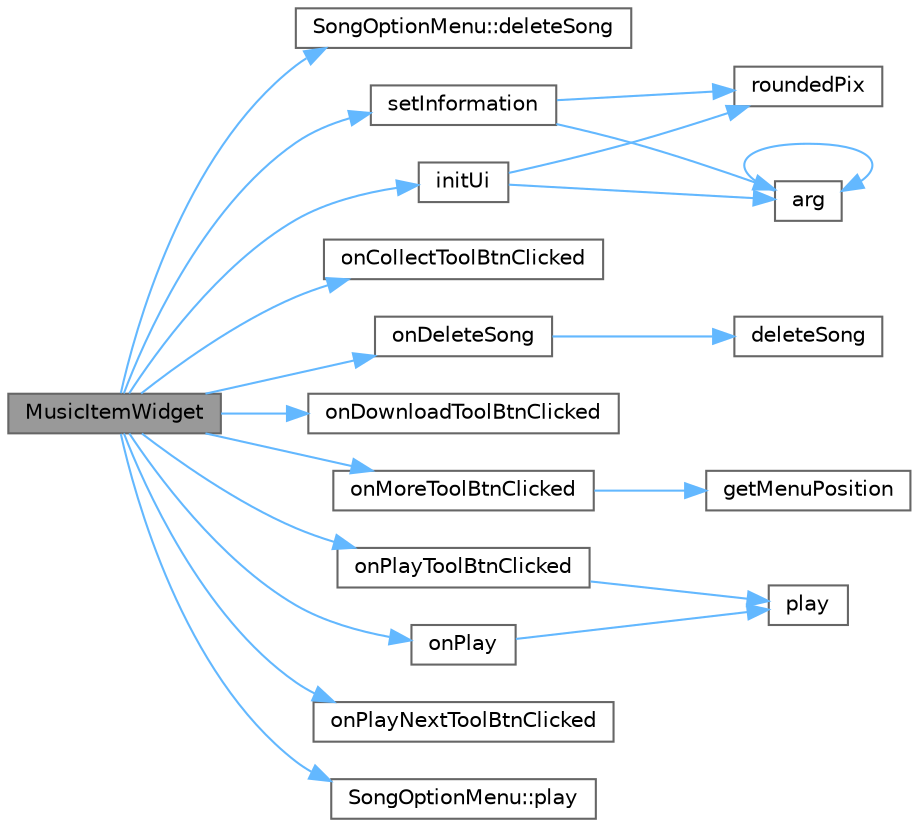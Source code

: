 digraph "MusicItemWidget"
{
 // LATEX_PDF_SIZE
  bgcolor="transparent";
  edge [fontname=Helvetica,fontsize=10,labelfontname=Helvetica,labelfontsize=10];
  node [fontname=Helvetica,fontsize=10,shape=box,height=0.2,width=0.4];
  rankdir="LR";
  Node1 [id="Node000001",label="MusicItemWidget",height=0.2,width=0.4,color="gray40", fillcolor="grey60", style="filled", fontcolor="black",tooltip="构造函数，初始化音乐条目控件"];
  Node1 -> Node2 [id="edge1_Node000001_Node000002",color="steelblue1",style="solid",tooltip=" "];
  Node2 [id="Node000002",label="SongOptionMenu::deleteSong",height=0.2,width=0.4,color="grey40", fillcolor="white", style="filled",URL="$class_song_option_menu.html#af1643adccdb3db443b2d770ffa55728f",tooltip="删除歌曲信号"];
  Node1 -> Node3 [id="edge2_Node000001_Node000003",color="steelblue1",style="solid",tooltip=" "];
  Node3 [id="Node000003",label="initUi",height=0.2,width=0.4,color="grey40", fillcolor="white", style="filled",URL="$class_music_item_widget.html#afba6e95967cc3eb25fd518f7bde6ec04",tooltip="初始化用户界面"];
  Node3 -> Node4 [id="edge3_Node000003_Node000004",color="steelblue1",style="solid",tooltip=" "];
  Node4 [id="Node000004",label="arg",height=0.2,width=0.4,color="grey40", fillcolor="white", style="filled",URL="$base_8h.html#a2c8e80c1b1c8b7747e99b8e9a24a0429",tooltip="Returns a named argument to be used in a formatting function."];
  Node4 -> Node4 [id="edge4_Node000004_Node000004",color="steelblue1",style="solid",tooltip=" "];
  Node3 -> Node5 [id="edge5_Node000003_Node000005",color="steelblue1",style="solid",tooltip=" "];
  Node5 [id="Node000005",label="roundedPix",height=0.2,width=0.4,color="grey40", fillcolor="white", style="filled",URL="$_music_item_widget_8cpp.html#a576ca65ebb105355024779fb458fe476",tooltip="创建圆角图片"];
  Node1 -> Node6 [id="edge6_Node000001_Node000006",color="steelblue1",style="solid",tooltip=" "];
  Node6 [id="Node000006",label="onCollectToolBtnClicked",height=0.2,width=0.4,color="grey40", fillcolor="white", style="filled",URL="$class_music_item_widget.html#a182f9ec2c9836647053e75e873b5863c",tooltip="收藏按钮点击处理"];
  Node1 -> Node7 [id="edge7_Node000001_Node000007",color="steelblue1",style="solid",tooltip=" "];
  Node7 [id="Node000007",label="onDeleteSong",height=0.2,width=0.4,color="grey40", fillcolor="white", style="filled",URL="$class_music_item_widget.html#a979b45da17daf103479c85150c8d87e3",tooltip="删除歌曲菜单项处理"];
  Node7 -> Node8 [id="edge8_Node000007_Node000008",color="steelblue1",style="solid",tooltip=" "];
  Node8 [id="Node000008",label="deleteSong",height=0.2,width=0.4,color="grey40", fillcolor="white", style="filled",URL="$class_music_item_widget.html#af1643adccdb3db443b2d770ffa55728f",tooltip="删除歌曲信号"];
  Node1 -> Node9 [id="edge9_Node000001_Node000009",color="steelblue1",style="solid",tooltip=" "];
  Node9 [id="Node000009",label="onDownloadToolBtnClicked",height=0.2,width=0.4,color="grey40", fillcolor="white", style="filled",URL="$class_music_item_widget.html#a4e4529add72c895657203080f0a6b76b",tooltip="下载按钮点击处理"];
  Node1 -> Node10 [id="edge10_Node000001_Node000010",color="steelblue1",style="solid",tooltip=" "];
  Node10 [id="Node000010",label="onMoreToolBtnClicked",height=0.2,width=0.4,color="grey40", fillcolor="white", style="filled",URL="$class_music_item_widget.html#a0c4bc242cb3b8f9f8dbdfa12dc1a4b09",tooltip="更多按钮点击处理"];
  Node10 -> Node11 [id="edge11_Node000010_Node000011",color="steelblue1",style="solid",tooltip=" "];
  Node11 [id="Node000011",label="getMenuPosition",height=0.2,width=0.4,color="grey40", fillcolor="white", style="filled",URL="$class_music_item_widget.html#aeab41b278e449a68fbd1c98c9e1516a8",tooltip="获取菜单显示位置"];
  Node1 -> Node12 [id="edge12_Node000001_Node000012",color="steelblue1",style="solid",tooltip=" "];
  Node12 [id="Node000012",label="onPlay",height=0.2,width=0.4,color="grey40", fillcolor="white", style="filled",URL="$class_music_item_widget.html#a1d28ca2a9a560fb537c6b93071c70dfd",tooltip="播放菜单项处理"];
  Node12 -> Node13 [id="edge13_Node000012_Node000013",color="steelblue1",style="solid",tooltip=" "];
  Node13 [id="Node000013",label="play",height=0.2,width=0.4,color="grey40", fillcolor="white", style="filled",URL="$class_music_item_widget.html#a6d58098c6cf63c241ed03bc797256bb1",tooltip="播放信号"];
  Node1 -> Node14 [id="edge14_Node000001_Node000014",color="steelblue1",style="solid",tooltip=" "];
  Node14 [id="Node000014",label="onPlayNextToolBtnClicked",height=0.2,width=0.4,color="grey40", fillcolor="white", style="filled",URL="$class_music_item_widget.html#a1db0fcc0b08a8f433b8c967a4d1bb13e",tooltip="下一首按钮点击处理"];
  Node1 -> Node15 [id="edge15_Node000001_Node000015",color="steelblue1",style="solid",tooltip=" "];
  Node15 [id="Node000015",label="onPlayToolBtnClicked",height=0.2,width=0.4,color="grey40", fillcolor="white", style="filled",URL="$class_music_item_widget.html#ae21b351f287b5d0040692cebea9b6872",tooltip="播放按钮点击处理"];
  Node15 -> Node13 [id="edge16_Node000015_Node000013",color="steelblue1",style="solid",tooltip=" "];
  Node1 -> Node16 [id="edge17_Node000001_Node000016",color="steelblue1",style="solid",tooltip=" "];
  Node16 [id="Node000016",label="SongOptionMenu::play",height=0.2,width=0.4,color="grey40", fillcolor="white", style="filled",URL="$class_song_option_menu.html#a6d58098c6cf63c241ed03bc797256bb1",tooltip="播放歌曲信号"];
  Node1 -> Node17 [id="edge18_Node000001_Node000017",color="steelblue1",style="solid",tooltip=" "];
  Node17 [id="Node000017",label="setInformation",height=0.2,width=0.4,color="grey40", fillcolor="white", style="filled",URL="$class_music_item_widget.html#a3257c611e6f2d35712663a6e298ba76e",tooltip="设置歌曲信息"];
  Node17 -> Node4 [id="edge19_Node000017_Node000004",color="steelblue1",style="solid",tooltip=" "];
  Node17 -> Node5 [id="edge20_Node000017_Node000005",color="steelblue1",style="solid",tooltip=" "];
}
